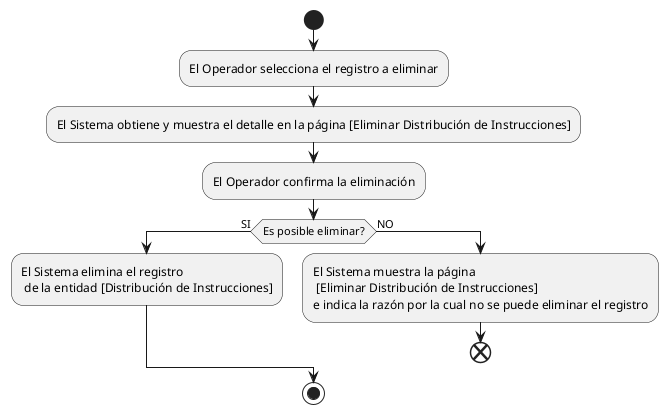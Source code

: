 @startumlstart
start
:El Operador selecciona el registro a eliminar;
:El Sistema obtiene y muestra el detalle en la página [Eliminar Distribución de Instrucciones];
:El Operador confirma la eliminación;	
if (Es posible eliminar?) then (SI)    		
	:El Sistema elimina el registro\n de la entidad [Distribución de Instrucciones];  	
else (NO)    		
	:El Sistema muestra la página\n [Eliminar Distribución de Instrucciones]\ne indica la razón por la cual no se puede eliminar el registro;    		
	end  	
endif
stop
@enduml

